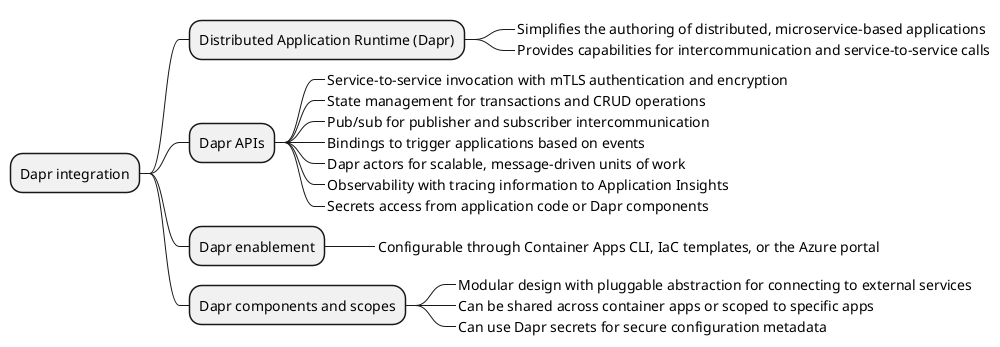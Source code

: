 @startmindmap "Azure Container Apps Dapr Integration"
skinparam nodeWidth 200
skinparam nodeHeight 30

+ Dapr integration
++ Distributed Application Runtime (Dapr)
+++_ Simplifies the authoring of distributed, microservice-based applications
+++_ Provides capabilities for intercommunication and service-to-service calls
++ Dapr APIs
+++_ Service-to-service invocation with mTLS authentication and encryption
+++_ State management for transactions and CRUD operations
+++_ Pub/sub for publisher and subscriber intercommunication
+++_ Bindings to trigger applications based on events
+++_ Dapr actors for scalable, message-driven units of work
+++_ Observability with tracing information to Application Insights
+++_ Secrets access from application code or Dapr components
++ Dapr enablement
+++_ Configurable through Container Apps CLI, IaC templates, or the Azure portal
++ Dapr components and scopes
+++_ Modular design with pluggable abstraction for connecting to external services
+++_ Can be shared across container apps or scoped to specific apps
+++_ Can use Dapr secrets for secure configuration metadata
@endmindmap
